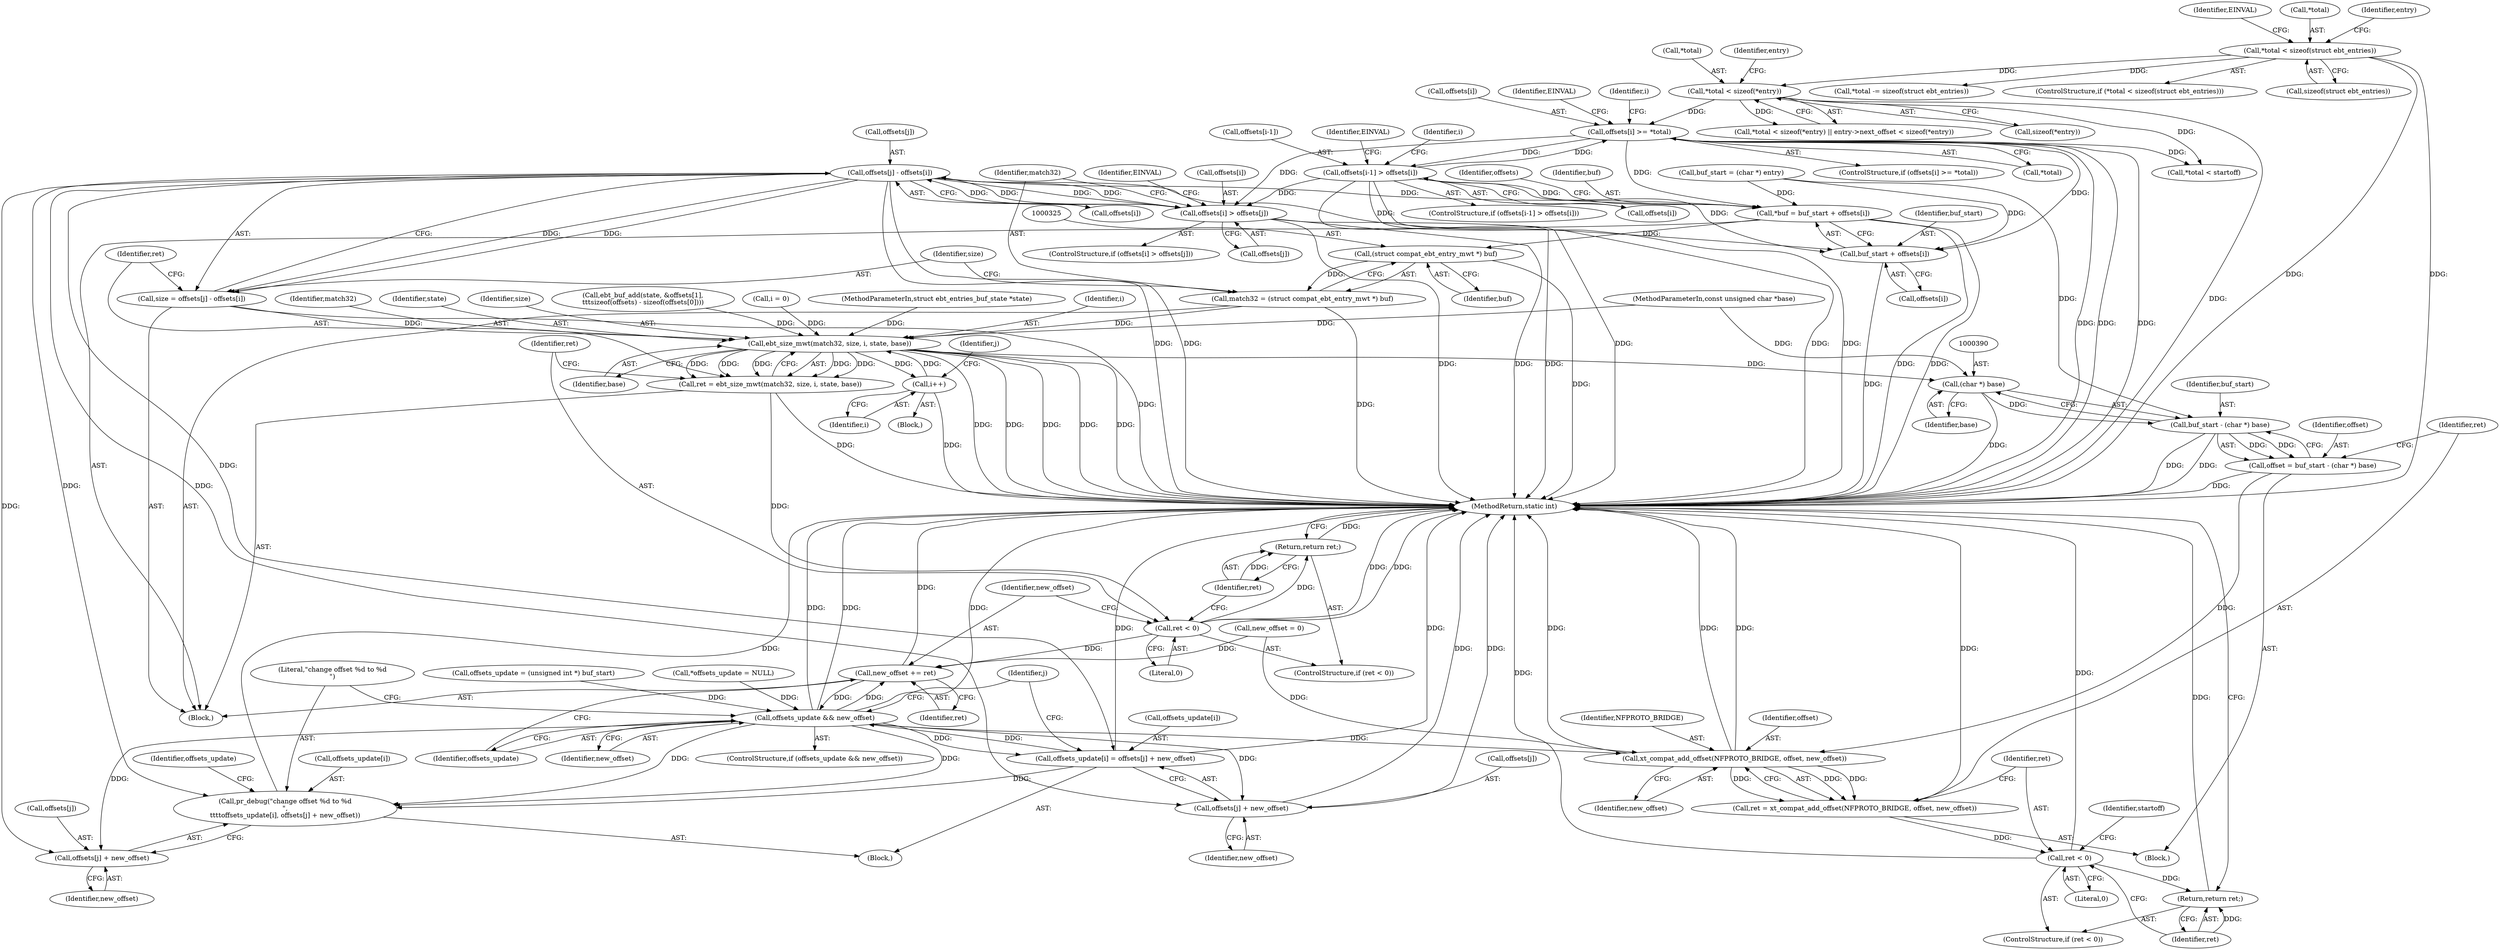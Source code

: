 digraph "0_linux_b71812168571fa55e44cdd0254471331b9c4c4c6_0@array" {
"1000329" [label="(Call,offsets[j] - offsets[i])"];
"1000312" [label="(Call,offsets[i] > offsets[j])"];
"1000329" [label="(Call,offsets[j] - offsets[i])"];
"1000257" [label="(Call,offsets[i] >= *total)"];
"1000272" [label="(Call,offsets[i-1] > offsets[i])"];
"1000152" [label="(Call,*total < sizeof(*entry))"];
"1000125" [label="(Call,*total < sizeof(struct ebt_entries))"];
"1000304" [label="(Call,*buf = buf_start + offsets[i])"];
"1000324" [label="(Call,(struct compat_ebt_entry_mwt *) buf)"];
"1000322" [label="(Call,match32 = (struct compat_ebt_entry_mwt *) buf)"];
"1000338" [label="(Call,ebt_size_mwt(match32, size, i, state, base))"];
"1000298" [label="(Call,i++)"];
"1000336" [label="(Call,ret = ebt_size_mwt(match32, size, i, state, base))"];
"1000345" [label="(Call,ret < 0)"];
"1000348" [label="(Return,return ret;)"];
"1000350" [label="(Call,new_offset += ret)"];
"1000354" [label="(Call,offsets_update && new_offset)"];
"1000358" [label="(Call,pr_debug(\"change offset %d to %d\n\",\n\t\t\t\toffsets_update[i], offsets[j] + new_offset))"];
"1000363" [label="(Call,offsets[j] + new_offset)"];
"1000368" [label="(Call,offsets_update[i] = offsets[j] + new_offset)"];
"1000372" [label="(Call,offsets[j] + new_offset)"];
"1000394" [label="(Call,xt_compat_add_offset(NFPROTO_BRIDGE, offset, new_offset))"];
"1000392" [label="(Call,ret = xt_compat_add_offset(NFPROTO_BRIDGE, offset, new_offset))"];
"1000399" [label="(Call,ret < 0)"];
"1000402" [label="(Return,return ret;)"];
"1000389" [label="(Call,(char *) base)"];
"1000387" [label="(Call,buf_start - (char *) base)"];
"1000385" [label="(Call,offset = buf_start - (char *) base)"];
"1000306" [label="(Call,buf_start + offsets[i])"];
"1000327" [label="(Call,size = offsets[j] - offsets[i])"];
"1000345" [label="(Call,ret < 0)"];
"1000340" [label="(Identifier,size)"];
"1000132" [label="(Identifier,EINVAL)"];
"1000268" [label="(Identifier,i)"];
"1000314" [label="(Identifier,offsets)"];
"1000351" [label="(Identifier,new_offset)"];
"1000271" [label="(ControlStructure,if (offsets[i-1] > offsets[i]))"];
"1000215" [label="(Call,offsets_update = (unsigned int *) buf_start)"];
"1000388" [label="(Identifier,buf_start)"];
"1000397" [label="(Identifier,new_offset)"];
"1000355" [label="(Identifier,offsets_update)"];
"1000403" [label="(Identifier,ret)"];
"1000311" [label="(ControlStructure,if (offsets[i] > offsets[j]))"];
"1000321" [label="(Identifier,EINVAL)"];
"1000256" [label="(ControlStructure,if (offsets[i] >= *total))"];
"1000152" [label="(Call,*total < sizeof(*entry))"];
"1000368" [label="(Call,offsets_update[i] = offsets[j] + new_offset)"];
"1000387" [label="(Call,buf_start - (char *) base)"];
"1000316" [label="(Call,offsets[j])"];
"1000367" [label="(Identifier,new_offset)"];
"1000222" [label="(Call,ebt_buf_add(state, &offsets[1],\n\t\t\tsizeof(offsets) - sizeof(offsets[0])))"];
"1000342" [label="(Identifier,state)"];
"1000126" [label="(Call,*total)"];
"1000151" [label="(Call,*total < sizeof(*entry) || entry->next_offset < sizeof(*entry))"];
"1000313" [label="(Call,offsets[i])"];
"1000360" [label="(Call,offsets_update[i])"];
"1000372" [label="(Call,offsets[j] + new_offset)"];
"1000326" [label="(Identifier,buf)"];
"1000106" [label="(MethodParameterIn,const unsigned char *base)"];
"1000359" [label="(Literal,\"change offset %d to %d\n\")"];
"1000401" [label="(Literal,0)"];
"1000357" [label="(Block,)"];
"1000356" [label="(Identifier,new_offset)"];
"1000304" [label="(Call,*buf = buf_start + offsets[i])"];
"1000286" [label="(Call,i = 0)"];
"1000273" [label="(Call,offsets[i-1])"];
"1000312" [label="(Call,offsets[i] > offsets[j])"];
"1000370" [label="(Identifier,offsets_update)"];
"1000139" [label="(Call,*total -= sizeof(struct ebt_entries))"];
"1000338" [label="(Call,ebt_size_mwt(match32, size, i, state, base))"];
"1000392" [label="(Call,ret = xt_compat_add_offset(NFPROTO_BRIDGE, offset, new_offset))"];
"1000155" [label="(Call,sizeof(*entry))"];
"1000108" [label="(MethodParameterIn,struct ebt_entries_buf_state *state)"];
"1000350" [label="(Call,new_offset += ret)"];
"1000297" [label="(Identifier,j)"];
"1000328" [label="(Identifier,size)"];
"1000125" [label="(Call,*total < sizeof(struct ebt_entries))"];
"1000396" [label="(Identifier,offset)"];
"1000327" [label="(Call,size = offsets[j] - offsets[i])"];
"1000295" [label="(Block,)"];
"1000278" [label="(Call,offsets[i])"];
"1000333" [label="(Call,offsets[i])"];
"1000383" [label="(Block,)"];
"1000153" [label="(Call,*total)"];
"1000343" [label="(Identifier,base)"];
"1000124" [label="(ControlStructure,if (*total < sizeof(struct ebt_entries)))"];
"1000305" [label="(Identifier,buf)"];
"1000363" [label="(Call,offsets[j] + new_offset)"];
"1000358" [label="(Call,pr_debug(\"change offset %d to %d\n\",\n\t\t\t\toffsets_update[i], offsets[j] + new_offset))"];
"1000324" [label="(Call,(struct compat_ebt_entry_mwt *) buf)"];
"1000308" [label="(Call,offsets[i])"];
"1000376" [label="(Identifier,new_offset)"];
"1000261" [label="(Call,*total)"];
"1000353" [label="(ControlStructure,if (offsets_update && new_offset))"];
"1000136" [label="(Identifier,entry)"];
"1000307" [label="(Identifier,buf_start)"];
"1000369" [label="(Call,offsets_update[i])"];
"1000119" [label="(Call,*offsets_update = NULL)"];
"1000426" [label="(MethodReturn,static int)"];
"1000405" [label="(Identifier,startoff)"];
"1000398" [label="(ControlStructure,if (ret < 0))"];
"1000348" [label="(Return,return ret;)"];
"1000272" [label="(Call,offsets[i-1] > offsets[i])"];
"1000341" [label="(Identifier,i)"];
"1000300" [label="(Block,)"];
"1000339" [label="(Identifier,match32)"];
"1000389" [label="(Call,(char *) base)"];
"1000293" [label="(Identifier,j)"];
"1000128" [label="(Call,sizeof(struct ebt_entries))"];
"1000258" [label="(Call,offsets[i])"];
"1000306" [label="(Call,buf_start + offsets[i])"];
"1000283" [label="(Identifier,EINVAL)"];
"1000160" [label="(Identifier,entry)"];
"1000241" [label="(Call,buf_start = (char *) entry)"];
"1000346" [label="(Identifier,ret)"];
"1000322" [label="(Call,match32 = (struct compat_ebt_entry_mwt *) buf)"];
"1000349" [label="(Identifier,ret)"];
"1000413" [label="(Call,*total < startoff)"];
"1000330" [label="(Call,offsets[j])"];
"1000354" [label="(Call,offsets_update && new_offset)"];
"1000394" [label="(Call,xt_compat_add_offset(NFPROTO_BRIDGE, offset, new_offset))"];
"1000393" [label="(Identifier,ret)"];
"1000329" [label="(Call,offsets[j] - offsets[i])"];
"1000114" [label="(Call,new_offset = 0)"];
"1000352" [label="(Identifier,ret)"];
"1000373" [label="(Call,offsets[j])"];
"1000336" [label="(Call,ret = ebt_size_mwt(match32, size, i, state, base))"];
"1000402" [label="(Return,return ret;)"];
"1000399" [label="(Call,ret < 0)"];
"1000299" [label="(Identifier,i)"];
"1000298" [label="(Call,i++)"];
"1000265" [label="(Identifier,EINVAL)"];
"1000395" [label="(Identifier,NFPROTO_BRIDGE)"];
"1000386" [label="(Identifier,offset)"];
"1000323" [label="(Identifier,match32)"];
"1000391" [label="(Identifier,base)"];
"1000337" [label="(Identifier,ret)"];
"1000344" [label="(ControlStructure,if (ret < 0))"];
"1000347" [label="(Literal,0)"];
"1000257" [label="(Call,offsets[i] >= *total)"];
"1000254" [label="(Identifier,i)"];
"1000385" [label="(Call,offset = buf_start - (char *) base)"];
"1000400" [label="(Identifier,ret)"];
"1000364" [label="(Call,offsets[j])"];
"1000329" -> "1000327"  [label="AST: "];
"1000329" -> "1000333"  [label="CFG: "];
"1000330" -> "1000329"  [label="AST: "];
"1000333" -> "1000329"  [label="AST: "];
"1000327" -> "1000329"  [label="CFG: "];
"1000329" -> "1000426"  [label="DDG: "];
"1000329" -> "1000426"  [label="DDG: "];
"1000329" -> "1000304"  [label="DDG: "];
"1000329" -> "1000306"  [label="DDG: "];
"1000329" -> "1000312"  [label="DDG: "];
"1000329" -> "1000312"  [label="DDG: "];
"1000329" -> "1000327"  [label="DDG: "];
"1000329" -> "1000327"  [label="DDG: "];
"1000312" -> "1000329"  [label="DDG: "];
"1000312" -> "1000329"  [label="DDG: "];
"1000329" -> "1000358"  [label="DDG: "];
"1000329" -> "1000363"  [label="DDG: "];
"1000329" -> "1000368"  [label="DDG: "];
"1000329" -> "1000372"  [label="DDG: "];
"1000312" -> "1000311"  [label="AST: "];
"1000312" -> "1000316"  [label="CFG: "];
"1000313" -> "1000312"  [label="AST: "];
"1000316" -> "1000312"  [label="AST: "];
"1000321" -> "1000312"  [label="CFG: "];
"1000323" -> "1000312"  [label="CFG: "];
"1000312" -> "1000426"  [label="DDG: "];
"1000312" -> "1000426"  [label="DDG: "];
"1000312" -> "1000426"  [label="DDG: "];
"1000257" -> "1000312"  [label="DDG: "];
"1000272" -> "1000312"  [label="DDG: "];
"1000257" -> "1000256"  [label="AST: "];
"1000257" -> "1000261"  [label="CFG: "];
"1000258" -> "1000257"  [label="AST: "];
"1000261" -> "1000257"  [label="AST: "];
"1000265" -> "1000257"  [label="CFG: "];
"1000268" -> "1000257"  [label="CFG: "];
"1000257" -> "1000426"  [label="DDG: "];
"1000257" -> "1000426"  [label="DDG: "];
"1000257" -> "1000426"  [label="DDG: "];
"1000272" -> "1000257"  [label="DDG: "];
"1000152" -> "1000257"  [label="DDG: "];
"1000257" -> "1000272"  [label="DDG: "];
"1000257" -> "1000304"  [label="DDG: "];
"1000257" -> "1000306"  [label="DDG: "];
"1000257" -> "1000413"  [label="DDG: "];
"1000272" -> "1000271"  [label="AST: "];
"1000272" -> "1000278"  [label="CFG: "];
"1000273" -> "1000272"  [label="AST: "];
"1000278" -> "1000272"  [label="AST: "];
"1000283" -> "1000272"  [label="CFG: "];
"1000254" -> "1000272"  [label="CFG: "];
"1000272" -> "1000426"  [label="DDG: "];
"1000272" -> "1000426"  [label="DDG: "];
"1000272" -> "1000426"  [label="DDG: "];
"1000272" -> "1000304"  [label="DDG: "];
"1000272" -> "1000306"  [label="DDG: "];
"1000152" -> "1000151"  [label="AST: "];
"1000152" -> "1000155"  [label="CFG: "];
"1000153" -> "1000152"  [label="AST: "];
"1000155" -> "1000152"  [label="AST: "];
"1000160" -> "1000152"  [label="CFG: "];
"1000151" -> "1000152"  [label="CFG: "];
"1000152" -> "1000426"  [label="DDG: "];
"1000152" -> "1000151"  [label="DDG: "];
"1000125" -> "1000152"  [label="DDG: "];
"1000152" -> "1000413"  [label="DDG: "];
"1000125" -> "1000124"  [label="AST: "];
"1000125" -> "1000128"  [label="CFG: "];
"1000126" -> "1000125"  [label="AST: "];
"1000128" -> "1000125"  [label="AST: "];
"1000132" -> "1000125"  [label="CFG: "];
"1000136" -> "1000125"  [label="CFG: "];
"1000125" -> "1000426"  [label="DDG: "];
"1000125" -> "1000426"  [label="DDG: "];
"1000125" -> "1000139"  [label="DDG: "];
"1000304" -> "1000300"  [label="AST: "];
"1000304" -> "1000306"  [label="CFG: "];
"1000305" -> "1000304"  [label="AST: "];
"1000306" -> "1000304"  [label="AST: "];
"1000314" -> "1000304"  [label="CFG: "];
"1000304" -> "1000426"  [label="DDG: "];
"1000304" -> "1000426"  [label="DDG: "];
"1000241" -> "1000304"  [label="DDG: "];
"1000304" -> "1000324"  [label="DDG: "];
"1000324" -> "1000322"  [label="AST: "];
"1000324" -> "1000326"  [label="CFG: "];
"1000325" -> "1000324"  [label="AST: "];
"1000326" -> "1000324"  [label="AST: "];
"1000322" -> "1000324"  [label="CFG: "];
"1000324" -> "1000426"  [label="DDG: "];
"1000324" -> "1000322"  [label="DDG: "];
"1000322" -> "1000300"  [label="AST: "];
"1000323" -> "1000322"  [label="AST: "];
"1000328" -> "1000322"  [label="CFG: "];
"1000322" -> "1000426"  [label="DDG: "];
"1000322" -> "1000338"  [label="DDG: "];
"1000338" -> "1000336"  [label="AST: "];
"1000338" -> "1000343"  [label="CFG: "];
"1000339" -> "1000338"  [label="AST: "];
"1000340" -> "1000338"  [label="AST: "];
"1000341" -> "1000338"  [label="AST: "];
"1000342" -> "1000338"  [label="AST: "];
"1000343" -> "1000338"  [label="AST: "];
"1000336" -> "1000338"  [label="CFG: "];
"1000338" -> "1000426"  [label="DDG: "];
"1000338" -> "1000426"  [label="DDG: "];
"1000338" -> "1000426"  [label="DDG: "];
"1000338" -> "1000426"  [label="DDG: "];
"1000338" -> "1000426"  [label="DDG: "];
"1000338" -> "1000298"  [label="DDG: "];
"1000338" -> "1000336"  [label="DDG: "];
"1000338" -> "1000336"  [label="DDG: "];
"1000338" -> "1000336"  [label="DDG: "];
"1000338" -> "1000336"  [label="DDG: "];
"1000338" -> "1000336"  [label="DDG: "];
"1000327" -> "1000338"  [label="DDG: "];
"1000286" -> "1000338"  [label="DDG: "];
"1000298" -> "1000338"  [label="DDG: "];
"1000222" -> "1000338"  [label="DDG: "];
"1000108" -> "1000338"  [label="DDG: "];
"1000106" -> "1000338"  [label="DDG: "];
"1000338" -> "1000389"  [label="DDG: "];
"1000298" -> "1000295"  [label="AST: "];
"1000298" -> "1000299"  [label="CFG: "];
"1000299" -> "1000298"  [label="AST: "];
"1000293" -> "1000298"  [label="CFG: "];
"1000298" -> "1000426"  [label="DDG: "];
"1000336" -> "1000300"  [label="AST: "];
"1000337" -> "1000336"  [label="AST: "];
"1000346" -> "1000336"  [label="CFG: "];
"1000336" -> "1000426"  [label="DDG: "];
"1000336" -> "1000345"  [label="DDG: "];
"1000345" -> "1000344"  [label="AST: "];
"1000345" -> "1000347"  [label="CFG: "];
"1000346" -> "1000345"  [label="AST: "];
"1000347" -> "1000345"  [label="AST: "];
"1000349" -> "1000345"  [label="CFG: "];
"1000351" -> "1000345"  [label="CFG: "];
"1000345" -> "1000426"  [label="DDG: "];
"1000345" -> "1000426"  [label="DDG: "];
"1000345" -> "1000348"  [label="DDG: "];
"1000345" -> "1000350"  [label="DDG: "];
"1000348" -> "1000344"  [label="AST: "];
"1000348" -> "1000349"  [label="CFG: "];
"1000349" -> "1000348"  [label="AST: "];
"1000426" -> "1000348"  [label="CFG: "];
"1000348" -> "1000426"  [label="DDG: "];
"1000349" -> "1000348"  [label="DDG: "];
"1000350" -> "1000300"  [label="AST: "];
"1000350" -> "1000352"  [label="CFG: "];
"1000351" -> "1000350"  [label="AST: "];
"1000352" -> "1000350"  [label="AST: "];
"1000355" -> "1000350"  [label="CFG: "];
"1000350" -> "1000426"  [label="DDG: "];
"1000354" -> "1000350"  [label="DDG: "];
"1000114" -> "1000350"  [label="DDG: "];
"1000350" -> "1000354"  [label="DDG: "];
"1000354" -> "1000353"  [label="AST: "];
"1000354" -> "1000355"  [label="CFG: "];
"1000354" -> "1000356"  [label="CFG: "];
"1000355" -> "1000354"  [label="AST: "];
"1000356" -> "1000354"  [label="AST: "];
"1000359" -> "1000354"  [label="CFG: "];
"1000297" -> "1000354"  [label="CFG: "];
"1000354" -> "1000426"  [label="DDG: "];
"1000354" -> "1000426"  [label="DDG: "];
"1000354" -> "1000426"  [label="DDG: "];
"1000368" -> "1000354"  [label="DDG: "];
"1000215" -> "1000354"  [label="DDG: "];
"1000119" -> "1000354"  [label="DDG: "];
"1000354" -> "1000358"  [label="DDG: "];
"1000354" -> "1000358"  [label="DDG: "];
"1000354" -> "1000363"  [label="DDG: "];
"1000354" -> "1000368"  [label="DDG: "];
"1000354" -> "1000372"  [label="DDG: "];
"1000354" -> "1000394"  [label="DDG: "];
"1000358" -> "1000357"  [label="AST: "];
"1000358" -> "1000363"  [label="CFG: "];
"1000359" -> "1000358"  [label="AST: "];
"1000360" -> "1000358"  [label="AST: "];
"1000363" -> "1000358"  [label="AST: "];
"1000370" -> "1000358"  [label="CFG: "];
"1000358" -> "1000426"  [label="DDG: "];
"1000368" -> "1000358"  [label="DDG: "];
"1000363" -> "1000367"  [label="CFG: "];
"1000364" -> "1000363"  [label="AST: "];
"1000367" -> "1000363"  [label="AST: "];
"1000368" -> "1000357"  [label="AST: "];
"1000368" -> "1000372"  [label="CFG: "];
"1000369" -> "1000368"  [label="AST: "];
"1000372" -> "1000368"  [label="AST: "];
"1000297" -> "1000368"  [label="CFG: "];
"1000368" -> "1000426"  [label="DDG: "];
"1000368" -> "1000426"  [label="DDG: "];
"1000372" -> "1000376"  [label="CFG: "];
"1000373" -> "1000372"  [label="AST: "];
"1000376" -> "1000372"  [label="AST: "];
"1000372" -> "1000426"  [label="DDG: "];
"1000372" -> "1000426"  [label="DDG: "];
"1000394" -> "1000392"  [label="AST: "];
"1000394" -> "1000397"  [label="CFG: "];
"1000395" -> "1000394"  [label="AST: "];
"1000396" -> "1000394"  [label="AST: "];
"1000397" -> "1000394"  [label="AST: "];
"1000392" -> "1000394"  [label="CFG: "];
"1000394" -> "1000426"  [label="DDG: "];
"1000394" -> "1000426"  [label="DDG: "];
"1000394" -> "1000426"  [label="DDG: "];
"1000394" -> "1000392"  [label="DDG: "];
"1000394" -> "1000392"  [label="DDG: "];
"1000394" -> "1000392"  [label="DDG: "];
"1000385" -> "1000394"  [label="DDG: "];
"1000114" -> "1000394"  [label="DDG: "];
"1000392" -> "1000383"  [label="AST: "];
"1000393" -> "1000392"  [label="AST: "];
"1000400" -> "1000392"  [label="CFG: "];
"1000392" -> "1000426"  [label="DDG: "];
"1000392" -> "1000399"  [label="DDG: "];
"1000399" -> "1000398"  [label="AST: "];
"1000399" -> "1000401"  [label="CFG: "];
"1000400" -> "1000399"  [label="AST: "];
"1000401" -> "1000399"  [label="AST: "];
"1000403" -> "1000399"  [label="CFG: "];
"1000405" -> "1000399"  [label="CFG: "];
"1000399" -> "1000426"  [label="DDG: "];
"1000399" -> "1000426"  [label="DDG: "];
"1000399" -> "1000402"  [label="DDG: "];
"1000402" -> "1000398"  [label="AST: "];
"1000402" -> "1000403"  [label="CFG: "];
"1000403" -> "1000402"  [label="AST: "];
"1000426" -> "1000402"  [label="CFG: "];
"1000402" -> "1000426"  [label="DDG: "];
"1000403" -> "1000402"  [label="DDG: "];
"1000389" -> "1000387"  [label="AST: "];
"1000389" -> "1000391"  [label="CFG: "];
"1000390" -> "1000389"  [label="AST: "];
"1000391" -> "1000389"  [label="AST: "];
"1000387" -> "1000389"  [label="CFG: "];
"1000389" -> "1000426"  [label="DDG: "];
"1000389" -> "1000387"  [label="DDG: "];
"1000106" -> "1000389"  [label="DDG: "];
"1000387" -> "1000385"  [label="AST: "];
"1000388" -> "1000387"  [label="AST: "];
"1000385" -> "1000387"  [label="CFG: "];
"1000387" -> "1000426"  [label="DDG: "];
"1000387" -> "1000426"  [label="DDG: "];
"1000387" -> "1000385"  [label="DDG: "];
"1000387" -> "1000385"  [label="DDG: "];
"1000241" -> "1000387"  [label="DDG: "];
"1000385" -> "1000383"  [label="AST: "];
"1000386" -> "1000385"  [label="AST: "];
"1000393" -> "1000385"  [label="CFG: "];
"1000385" -> "1000426"  [label="DDG: "];
"1000306" -> "1000308"  [label="CFG: "];
"1000307" -> "1000306"  [label="AST: "];
"1000308" -> "1000306"  [label="AST: "];
"1000306" -> "1000426"  [label="DDG: "];
"1000241" -> "1000306"  [label="DDG: "];
"1000327" -> "1000300"  [label="AST: "];
"1000328" -> "1000327"  [label="AST: "];
"1000337" -> "1000327"  [label="CFG: "];
"1000327" -> "1000426"  [label="DDG: "];
}
